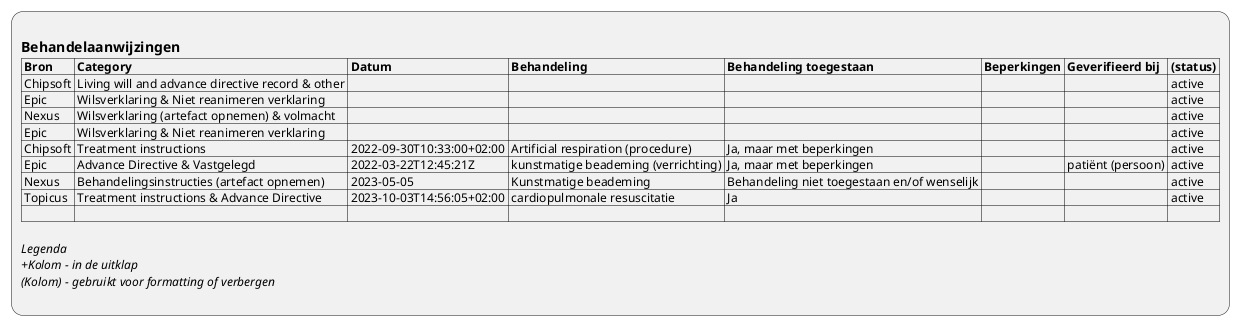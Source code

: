 @startuml ViewDefinition-Behandelaanwijzingen
:
== Behandelaanwijzingen
|= Bron |= Category |= Datum |= Behandeling |= Behandeling toegestaan |= Beperkingen |= Geverifieerd bij |= (status) |
| Chipsoft | Living will and advance directive record & other |  |  |  |  |  | active |
| Epic | Wilsverklaring & Niet reanimeren verklaring |  |  |  |  |  | active |
| Nexus | Wilsverklaring (artefact opnemen) & volmacht |  |  |  |  |  | active |
| Epic | Wilsverklaring & Niet reanimeren verklaring |  |  |  |  |  | active |
| Chipsoft | Treatment instructions | 2022-09-30T10:33:00+02:00 | Artificial respiration (procedure) | Ja, maar met beperkingen |  |  | active |
| Epic | Advance Directive & Vastgelegd | 2022-03-22T12:45:21Z | kunstmatige beademing (verrichting) | Ja, maar met beperkingen |  | patiënt (persoon) | active |
| Nexus | Behandelingsinstructies (artefact opnemen) | 2023-05-05 | Kunstmatige beademing | Behandeling niet toegestaan en/of wenselijk |  |  | active |
| Topicus | Treatment instructions & Advance Directive | 2023-10-03T14:56:05+02:00 | cardiopulmonale resuscitatie | Ja |  |  | active |
| |

//Legenda//
//+Kolom - in de uitklap//
//(Kolom) - gebruikt voor formatting of verbergen//
;
@enduml